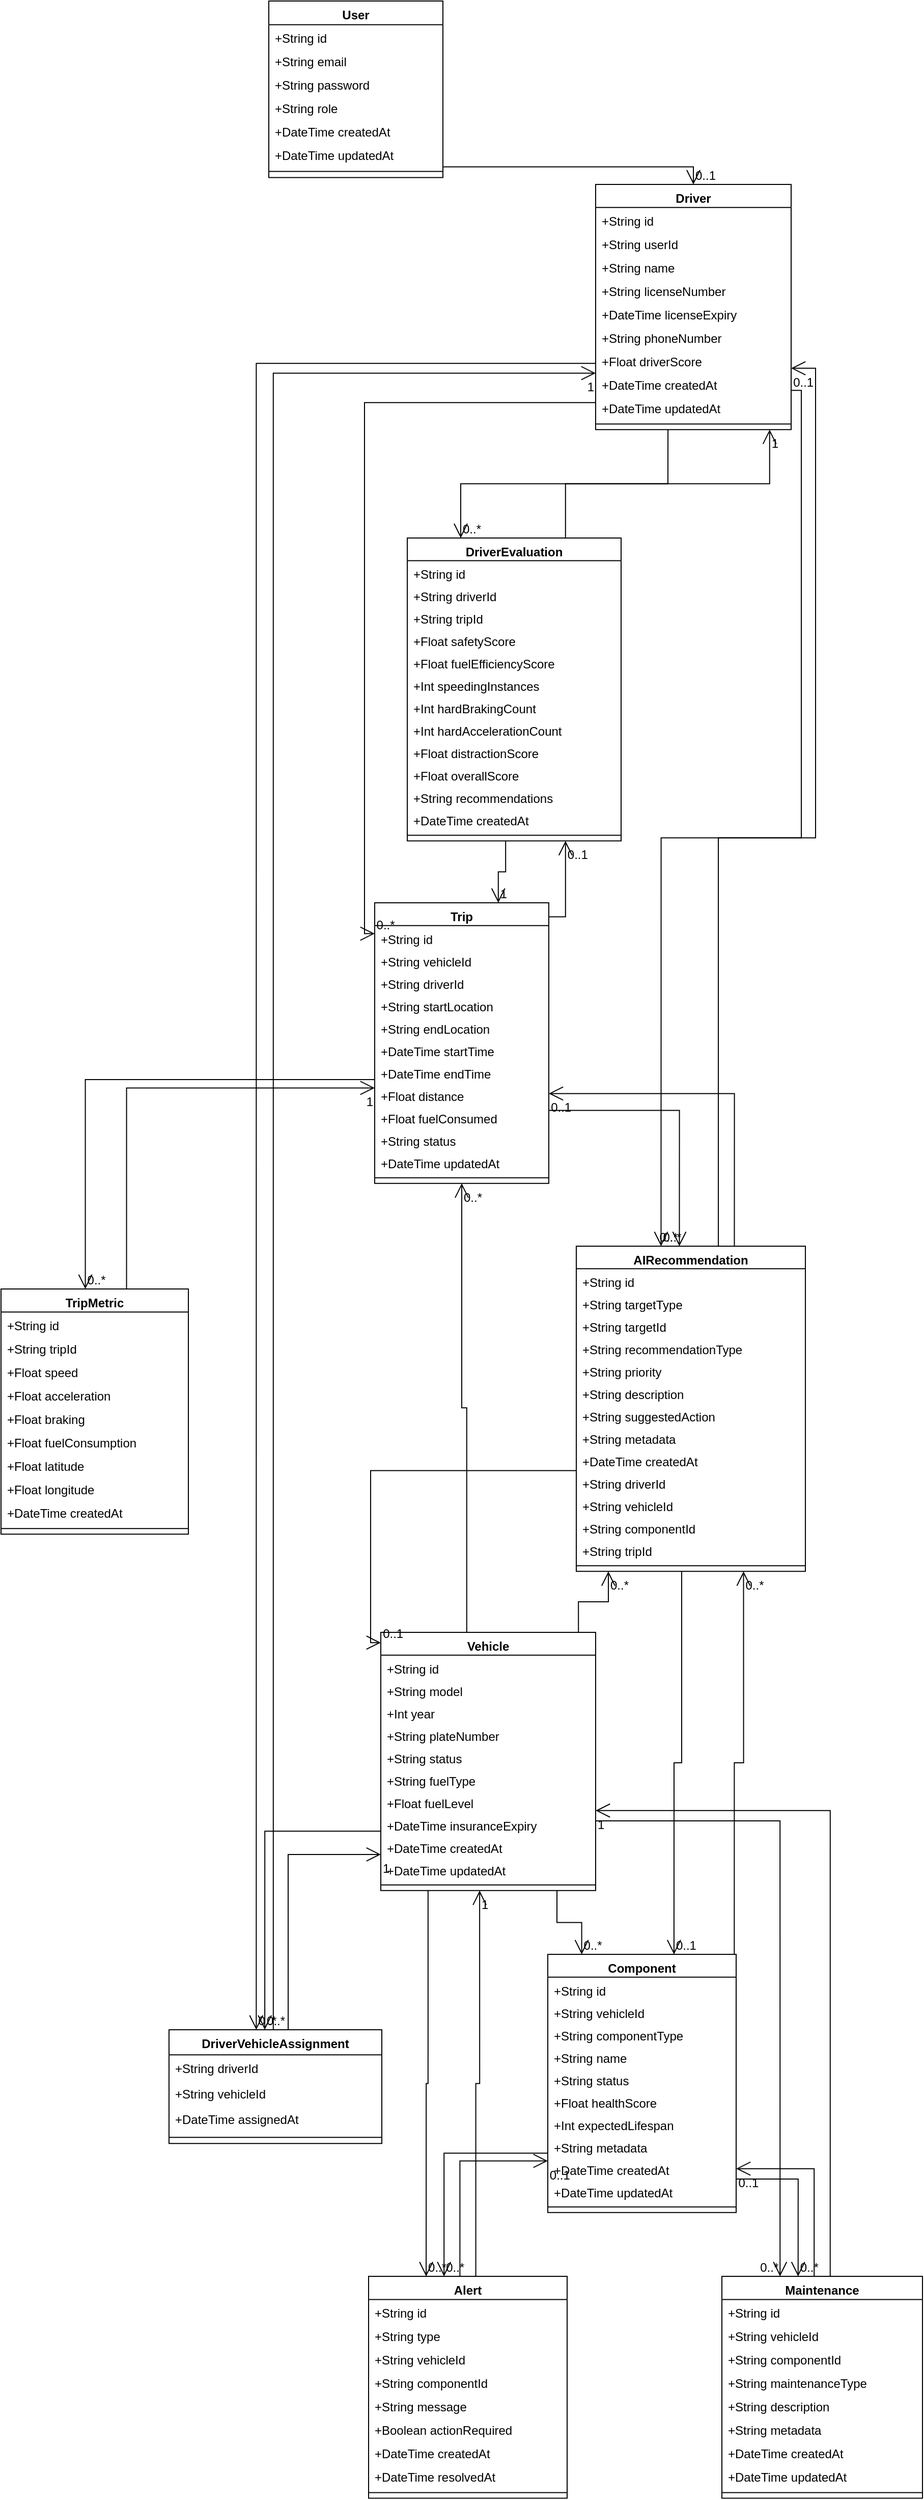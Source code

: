 <mxfile version="24.6.4" type="device">
  <diagram name="Page-1" id="ZgUC0-9A_PwJjDF3Ln8p">
    <mxGraphModel dx="1114" dy="832" grid="1" gridSize="10" guides="1" tooltips="1" connect="1" arrows="1" fold="1" page="1" pageScale="1" pageWidth="583" pageHeight="827" math="0" shadow="0">
      <root>
        <mxCell id="0" />
        <mxCell id="1" parent="0" />
        <mxCell id="LVS6OGdPcTZGqccE6CNg-1" value="User" style="swimlane;fontStyle=1;align=center;verticalAlign=top;childLayout=stackLayout;horizontal=1;startSize=23.2;horizontalStack=0;resizeParent=1;resizeParentMax=0;resizeLast=0;collapsible=0;marginBottom=0;" vertex="1" parent="1">
          <mxGeometry x="423" width="171" height="173.2" as="geometry" />
        </mxCell>
        <mxCell id="LVS6OGdPcTZGqccE6CNg-2" value="+String id" style="text;strokeColor=none;fillColor=none;align=left;verticalAlign=top;spacingLeft=4;spacingRight=4;overflow=hidden;rotatable=0;points=[[0,0.5],[1,0.5]];portConstraint=eastwest;" vertex="1" parent="LVS6OGdPcTZGqccE6CNg-1">
          <mxGeometry y="23.2" width="171" height="23" as="geometry" />
        </mxCell>
        <mxCell id="LVS6OGdPcTZGqccE6CNg-3" value="+String email" style="text;strokeColor=none;fillColor=none;align=left;verticalAlign=top;spacingLeft=4;spacingRight=4;overflow=hidden;rotatable=0;points=[[0,0.5],[1,0.5]];portConstraint=eastwest;" vertex="1" parent="LVS6OGdPcTZGqccE6CNg-1">
          <mxGeometry y="46.2" width="171" height="23" as="geometry" />
        </mxCell>
        <mxCell id="LVS6OGdPcTZGqccE6CNg-4" value="+String password" style="text;strokeColor=none;fillColor=none;align=left;verticalAlign=top;spacingLeft=4;spacingRight=4;overflow=hidden;rotatable=0;points=[[0,0.5],[1,0.5]];portConstraint=eastwest;" vertex="1" parent="LVS6OGdPcTZGqccE6CNg-1">
          <mxGeometry y="69.2" width="171" height="23" as="geometry" />
        </mxCell>
        <mxCell id="LVS6OGdPcTZGqccE6CNg-5" value="+String role" style="text;strokeColor=none;fillColor=none;align=left;verticalAlign=top;spacingLeft=4;spacingRight=4;overflow=hidden;rotatable=0;points=[[0,0.5],[1,0.5]];portConstraint=eastwest;" vertex="1" parent="LVS6OGdPcTZGqccE6CNg-1">
          <mxGeometry y="92.2" width="171" height="23" as="geometry" />
        </mxCell>
        <mxCell id="LVS6OGdPcTZGqccE6CNg-6" value="+DateTime createdAt" style="text;strokeColor=none;fillColor=none;align=left;verticalAlign=top;spacingLeft=4;spacingRight=4;overflow=hidden;rotatable=0;points=[[0,0.5],[1,0.5]];portConstraint=eastwest;" vertex="1" parent="LVS6OGdPcTZGqccE6CNg-1">
          <mxGeometry y="115.2" width="171" height="23" as="geometry" />
        </mxCell>
        <mxCell id="LVS6OGdPcTZGqccE6CNg-7" value="+DateTime updatedAt" style="text;strokeColor=none;fillColor=none;align=left;verticalAlign=top;spacingLeft=4;spacingRight=4;overflow=hidden;rotatable=0;points=[[0,0.5],[1,0.5]];portConstraint=eastwest;" vertex="1" parent="LVS6OGdPcTZGqccE6CNg-1">
          <mxGeometry y="138.2" width="171" height="23" as="geometry" />
        </mxCell>
        <mxCell id="LVS6OGdPcTZGqccE6CNg-8" style="line;strokeWidth=1;fillColor=none;align=left;verticalAlign=middle;spacingTop=-1;spacingLeft=3;spacingRight=3;rotatable=0;labelPosition=right;points=[];portConstraint=eastwest;strokeColor=inherit;" vertex="1" parent="LVS6OGdPcTZGqccE6CNg-1">
          <mxGeometry y="161.2" width="171" height="12" as="geometry" />
        </mxCell>
        <mxCell id="LVS6OGdPcTZGqccE6CNg-15" value="Driver" style="swimlane;fontStyle=1;align=center;verticalAlign=top;childLayout=stackLayout;horizontal=1;startSize=22.571;horizontalStack=0;resizeParent=1;resizeParentMax=0;resizeLast=0;collapsible=0;marginBottom=0;" vertex="1" parent="1">
          <mxGeometry x="744" y="180" width="192" height="240.571" as="geometry" />
        </mxCell>
        <mxCell id="LVS6OGdPcTZGqccE6CNg-16" value="+String id" style="text;strokeColor=none;fillColor=none;align=left;verticalAlign=top;spacingLeft=4;spacingRight=4;overflow=hidden;rotatable=0;points=[[0,0.5],[1,0.5]];portConstraint=eastwest;" vertex="1" parent="LVS6OGdPcTZGqccE6CNg-15">
          <mxGeometry y="22.571" width="192" height="23" as="geometry" />
        </mxCell>
        <mxCell id="LVS6OGdPcTZGqccE6CNg-17" value="+String userId" style="text;strokeColor=none;fillColor=none;align=left;verticalAlign=top;spacingLeft=4;spacingRight=4;overflow=hidden;rotatable=0;points=[[0,0.5],[1,0.5]];portConstraint=eastwest;" vertex="1" parent="LVS6OGdPcTZGqccE6CNg-15">
          <mxGeometry y="45.571" width="192" height="23" as="geometry" />
        </mxCell>
        <mxCell id="LVS6OGdPcTZGqccE6CNg-18" value="+String name" style="text;strokeColor=none;fillColor=none;align=left;verticalAlign=top;spacingLeft=4;spacingRight=4;overflow=hidden;rotatable=0;points=[[0,0.5],[1,0.5]];portConstraint=eastwest;" vertex="1" parent="LVS6OGdPcTZGqccE6CNg-15">
          <mxGeometry y="68.571" width="192" height="23" as="geometry" />
        </mxCell>
        <mxCell id="LVS6OGdPcTZGqccE6CNg-19" value="+String licenseNumber" style="text;strokeColor=none;fillColor=none;align=left;verticalAlign=top;spacingLeft=4;spacingRight=4;overflow=hidden;rotatable=0;points=[[0,0.5],[1,0.5]];portConstraint=eastwest;" vertex="1" parent="LVS6OGdPcTZGqccE6CNg-15">
          <mxGeometry y="91.571" width="192" height="23" as="geometry" />
        </mxCell>
        <mxCell id="LVS6OGdPcTZGqccE6CNg-20" value="+DateTime licenseExpiry" style="text;strokeColor=none;fillColor=none;align=left;verticalAlign=top;spacingLeft=4;spacingRight=4;overflow=hidden;rotatable=0;points=[[0,0.5],[1,0.5]];portConstraint=eastwest;" vertex="1" parent="LVS6OGdPcTZGqccE6CNg-15">
          <mxGeometry y="114.571" width="192" height="23" as="geometry" />
        </mxCell>
        <mxCell id="LVS6OGdPcTZGqccE6CNg-21" value="+String phoneNumber" style="text;strokeColor=none;fillColor=none;align=left;verticalAlign=top;spacingLeft=4;spacingRight=4;overflow=hidden;rotatable=0;points=[[0,0.5],[1,0.5]];portConstraint=eastwest;" vertex="1" parent="LVS6OGdPcTZGqccE6CNg-15">
          <mxGeometry y="137.571" width="192" height="23" as="geometry" />
        </mxCell>
        <mxCell id="LVS6OGdPcTZGqccE6CNg-22" value="+Float driverScore" style="text;strokeColor=none;fillColor=none;align=left;verticalAlign=top;spacingLeft=4;spacingRight=4;overflow=hidden;rotatable=0;points=[[0,0.5],[1,0.5]];portConstraint=eastwest;" vertex="1" parent="LVS6OGdPcTZGqccE6CNg-15">
          <mxGeometry y="160.571" width="192" height="23" as="geometry" />
        </mxCell>
        <mxCell id="LVS6OGdPcTZGqccE6CNg-23" value="+DateTime createdAt" style="text;strokeColor=none;fillColor=none;align=left;verticalAlign=top;spacingLeft=4;spacingRight=4;overflow=hidden;rotatable=0;points=[[0,0.5],[1,0.5]];portConstraint=eastwest;" vertex="1" parent="LVS6OGdPcTZGqccE6CNg-15">
          <mxGeometry y="183.571" width="192" height="23" as="geometry" />
        </mxCell>
        <mxCell id="LVS6OGdPcTZGqccE6CNg-24" value="+DateTime updatedAt" style="text;strokeColor=none;fillColor=none;align=left;verticalAlign=top;spacingLeft=4;spacingRight=4;overflow=hidden;rotatable=0;points=[[0,0.5],[1,0.5]];portConstraint=eastwest;" vertex="1" parent="LVS6OGdPcTZGqccE6CNg-15">
          <mxGeometry y="206.571" width="192" height="23" as="geometry" />
        </mxCell>
        <mxCell id="LVS6OGdPcTZGqccE6CNg-25" style="line;strokeWidth=1;fillColor=none;align=left;verticalAlign=middle;spacingTop=-1;spacingLeft=3;spacingRight=3;rotatable=0;labelPosition=right;points=[];portConstraint=eastwest;strokeColor=inherit;" vertex="1" parent="LVS6OGdPcTZGqccE6CNg-15">
          <mxGeometry y="229.571" width="192" height="11" as="geometry" />
        </mxCell>
        <mxCell id="LVS6OGdPcTZGqccE6CNg-26" value="Vehicle" style="swimlane;fontStyle=1;align=center;verticalAlign=top;childLayout=stackLayout;horizontal=1;startSize=22.435;horizontalStack=0;resizeParent=1;resizeParentMax=0;resizeLast=0;collapsible=0;marginBottom=0;" vertex="1" parent="1">
          <mxGeometry x="533" y="1601" width="211" height="253.435" as="geometry" />
        </mxCell>
        <mxCell id="LVS6OGdPcTZGqccE6CNg-27" value="+String id" style="text;strokeColor=none;fillColor=none;align=left;verticalAlign=top;spacingLeft=4;spacingRight=4;overflow=hidden;rotatable=0;points=[[0,0.5],[1,0.5]];portConstraint=eastwest;" vertex="1" parent="LVS6OGdPcTZGqccE6CNg-26">
          <mxGeometry y="22.435" width="211" height="22" as="geometry" />
        </mxCell>
        <mxCell id="LVS6OGdPcTZGqccE6CNg-28" value="+String model" style="text;strokeColor=none;fillColor=none;align=left;verticalAlign=top;spacingLeft=4;spacingRight=4;overflow=hidden;rotatable=0;points=[[0,0.5],[1,0.5]];portConstraint=eastwest;" vertex="1" parent="LVS6OGdPcTZGqccE6CNg-26">
          <mxGeometry y="44.435" width="211" height="22" as="geometry" />
        </mxCell>
        <mxCell id="LVS6OGdPcTZGqccE6CNg-29" value="+Int year" style="text;strokeColor=none;fillColor=none;align=left;verticalAlign=top;spacingLeft=4;spacingRight=4;overflow=hidden;rotatable=0;points=[[0,0.5],[1,0.5]];portConstraint=eastwest;" vertex="1" parent="LVS6OGdPcTZGqccE6CNg-26">
          <mxGeometry y="66.435" width="211" height="22" as="geometry" />
        </mxCell>
        <mxCell id="LVS6OGdPcTZGqccE6CNg-30" value="+String plateNumber" style="text;strokeColor=none;fillColor=none;align=left;verticalAlign=top;spacingLeft=4;spacingRight=4;overflow=hidden;rotatable=0;points=[[0,0.5],[1,0.5]];portConstraint=eastwest;" vertex="1" parent="LVS6OGdPcTZGqccE6CNg-26">
          <mxGeometry y="88.435" width="211" height="22" as="geometry" />
        </mxCell>
        <mxCell id="LVS6OGdPcTZGqccE6CNg-31" value="+String status" style="text;strokeColor=none;fillColor=none;align=left;verticalAlign=top;spacingLeft=4;spacingRight=4;overflow=hidden;rotatable=0;points=[[0,0.5],[1,0.5]];portConstraint=eastwest;" vertex="1" parent="LVS6OGdPcTZGqccE6CNg-26">
          <mxGeometry y="110.435" width="211" height="22" as="geometry" />
        </mxCell>
        <mxCell id="LVS6OGdPcTZGqccE6CNg-32" value="+String fuelType" style="text;strokeColor=none;fillColor=none;align=left;verticalAlign=top;spacingLeft=4;spacingRight=4;overflow=hidden;rotatable=0;points=[[0,0.5],[1,0.5]];portConstraint=eastwest;" vertex="1" parent="LVS6OGdPcTZGqccE6CNg-26">
          <mxGeometry y="132.435" width="211" height="22" as="geometry" />
        </mxCell>
        <mxCell id="LVS6OGdPcTZGqccE6CNg-33" value="+Float fuelLevel" style="text;strokeColor=none;fillColor=none;align=left;verticalAlign=top;spacingLeft=4;spacingRight=4;overflow=hidden;rotatable=0;points=[[0,0.5],[1,0.5]];portConstraint=eastwest;" vertex="1" parent="LVS6OGdPcTZGqccE6CNg-26">
          <mxGeometry y="154.435" width="211" height="22" as="geometry" />
        </mxCell>
        <mxCell id="LVS6OGdPcTZGqccE6CNg-34" value="+DateTime insuranceExpiry" style="text;strokeColor=none;fillColor=none;align=left;verticalAlign=top;spacingLeft=4;spacingRight=4;overflow=hidden;rotatable=0;points=[[0,0.5],[1,0.5]];portConstraint=eastwest;" vertex="1" parent="LVS6OGdPcTZGqccE6CNg-26">
          <mxGeometry y="176.435" width="211" height="22" as="geometry" />
        </mxCell>
        <mxCell id="LVS6OGdPcTZGqccE6CNg-35" value="+DateTime createdAt" style="text;strokeColor=none;fillColor=none;align=left;verticalAlign=top;spacingLeft=4;spacingRight=4;overflow=hidden;rotatable=0;points=[[0,0.5],[1,0.5]];portConstraint=eastwest;" vertex="1" parent="LVS6OGdPcTZGqccE6CNg-26">
          <mxGeometry y="198.435" width="211" height="22" as="geometry" />
        </mxCell>
        <mxCell id="LVS6OGdPcTZGqccE6CNg-36" value="+DateTime updatedAt" style="text;strokeColor=none;fillColor=none;align=left;verticalAlign=top;spacingLeft=4;spacingRight=4;overflow=hidden;rotatable=0;points=[[0,0.5],[1,0.5]];portConstraint=eastwest;" vertex="1" parent="LVS6OGdPcTZGqccE6CNg-26">
          <mxGeometry y="220.435" width="211" height="22" as="geometry" />
        </mxCell>
        <mxCell id="LVS6OGdPcTZGqccE6CNg-37" style="line;strokeWidth=1;fillColor=none;align=left;verticalAlign=middle;spacingTop=-1;spacingLeft=3;spacingRight=3;rotatable=0;labelPosition=right;points=[];portConstraint=eastwest;strokeColor=inherit;" vertex="1" parent="LVS6OGdPcTZGqccE6CNg-26">
          <mxGeometry y="242.435" width="211" height="11" as="geometry" />
        </mxCell>
        <mxCell id="LVS6OGdPcTZGqccE6CNg-38" value="DriverVehicleAssignment" style="swimlane;fontStyle=1;align=center;verticalAlign=top;childLayout=stackLayout;horizontal=1;startSize=24.667;horizontalStack=0;resizeParent=1;resizeParentMax=0;resizeLast=0;collapsible=0;marginBottom=0;" vertex="1" parent="1">
          <mxGeometry x="325" y="1991" width="209" height="111.667" as="geometry" />
        </mxCell>
        <mxCell id="LVS6OGdPcTZGqccE6CNg-39" value="+String driverId" style="text;strokeColor=none;fillColor=none;align=left;verticalAlign=top;spacingLeft=4;spacingRight=4;overflow=hidden;rotatable=0;points=[[0,0.5],[1,0.5]];portConstraint=eastwest;" vertex="1" parent="LVS6OGdPcTZGqccE6CNg-38">
          <mxGeometry y="24.667" width="209" height="25" as="geometry" />
        </mxCell>
        <mxCell id="LVS6OGdPcTZGqccE6CNg-40" value="+String vehicleId" style="text;strokeColor=none;fillColor=none;align=left;verticalAlign=top;spacingLeft=4;spacingRight=4;overflow=hidden;rotatable=0;points=[[0,0.5],[1,0.5]];portConstraint=eastwest;" vertex="1" parent="LVS6OGdPcTZGqccE6CNg-38">
          <mxGeometry y="49.667" width="209" height="25" as="geometry" />
        </mxCell>
        <mxCell id="LVS6OGdPcTZGqccE6CNg-41" value="+DateTime assignedAt" style="text;strokeColor=none;fillColor=none;align=left;verticalAlign=top;spacingLeft=4;spacingRight=4;overflow=hidden;rotatable=0;points=[[0,0.5],[1,0.5]];portConstraint=eastwest;" vertex="1" parent="LVS6OGdPcTZGqccE6CNg-38">
          <mxGeometry y="74.667" width="209" height="25" as="geometry" />
        </mxCell>
        <mxCell id="LVS6OGdPcTZGqccE6CNg-42" style="line;strokeWidth=1;fillColor=none;align=left;verticalAlign=middle;spacingTop=-1;spacingLeft=3;spacingRight=3;rotatable=0;labelPosition=right;points=[];portConstraint=eastwest;strokeColor=inherit;" vertex="1" parent="LVS6OGdPcTZGqccE6CNg-38">
          <mxGeometry y="99.667" width="209" height="12" as="geometry" />
        </mxCell>
        <mxCell id="LVS6OGdPcTZGqccE6CNg-43" value="Component" style="swimlane;fontStyle=1;align=center;verticalAlign=top;childLayout=stackLayout;horizontal=1;startSize=22.435;horizontalStack=0;resizeParent=1;resizeParentMax=0;resizeLast=0;collapsible=0;marginBottom=0;" vertex="1" parent="1">
          <mxGeometry x="697" y="1917" width="185" height="253.435" as="geometry" />
        </mxCell>
        <mxCell id="LVS6OGdPcTZGqccE6CNg-44" value="+String id" style="text;strokeColor=none;fillColor=none;align=left;verticalAlign=top;spacingLeft=4;spacingRight=4;overflow=hidden;rotatable=0;points=[[0,0.5],[1,0.5]];portConstraint=eastwest;" vertex="1" parent="LVS6OGdPcTZGqccE6CNg-43">
          <mxGeometry y="22.435" width="185" height="22" as="geometry" />
        </mxCell>
        <mxCell id="LVS6OGdPcTZGqccE6CNg-45" value="+String vehicleId" style="text;strokeColor=none;fillColor=none;align=left;verticalAlign=top;spacingLeft=4;spacingRight=4;overflow=hidden;rotatable=0;points=[[0,0.5],[1,0.5]];portConstraint=eastwest;" vertex="1" parent="LVS6OGdPcTZGqccE6CNg-43">
          <mxGeometry y="44.435" width="185" height="22" as="geometry" />
        </mxCell>
        <mxCell id="LVS6OGdPcTZGqccE6CNg-46" value="+String componentType" style="text;strokeColor=none;fillColor=none;align=left;verticalAlign=top;spacingLeft=4;spacingRight=4;overflow=hidden;rotatable=0;points=[[0,0.5],[1,0.5]];portConstraint=eastwest;" vertex="1" parent="LVS6OGdPcTZGqccE6CNg-43">
          <mxGeometry y="66.435" width="185" height="22" as="geometry" />
        </mxCell>
        <mxCell id="LVS6OGdPcTZGqccE6CNg-47" value="+String name" style="text;strokeColor=none;fillColor=none;align=left;verticalAlign=top;spacingLeft=4;spacingRight=4;overflow=hidden;rotatable=0;points=[[0,0.5],[1,0.5]];portConstraint=eastwest;" vertex="1" parent="LVS6OGdPcTZGqccE6CNg-43">
          <mxGeometry y="88.435" width="185" height="22" as="geometry" />
        </mxCell>
        <mxCell id="LVS6OGdPcTZGqccE6CNg-48" value="+String status" style="text;strokeColor=none;fillColor=none;align=left;verticalAlign=top;spacingLeft=4;spacingRight=4;overflow=hidden;rotatable=0;points=[[0,0.5],[1,0.5]];portConstraint=eastwest;" vertex="1" parent="LVS6OGdPcTZGqccE6CNg-43">
          <mxGeometry y="110.435" width="185" height="22" as="geometry" />
        </mxCell>
        <mxCell id="LVS6OGdPcTZGqccE6CNg-49" value="+Float healthScore" style="text;strokeColor=none;fillColor=none;align=left;verticalAlign=top;spacingLeft=4;spacingRight=4;overflow=hidden;rotatable=0;points=[[0,0.5],[1,0.5]];portConstraint=eastwest;" vertex="1" parent="LVS6OGdPcTZGqccE6CNg-43">
          <mxGeometry y="132.435" width="185" height="22" as="geometry" />
        </mxCell>
        <mxCell id="LVS6OGdPcTZGqccE6CNg-50" value="+Int expectedLifespan" style="text;strokeColor=none;fillColor=none;align=left;verticalAlign=top;spacingLeft=4;spacingRight=4;overflow=hidden;rotatable=0;points=[[0,0.5],[1,0.5]];portConstraint=eastwest;" vertex="1" parent="LVS6OGdPcTZGqccE6CNg-43">
          <mxGeometry y="154.435" width="185" height="22" as="geometry" />
        </mxCell>
        <mxCell id="LVS6OGdPcTZGqccE6CNg-51" value="+String metadata" style="text;strokeColor=none;fillColor=none;align=left;verticalAlign=top;spacingLeft=4;spacingRight=4;overflow=hidden;rotatable=0;points=[[0,0.5],[1,0.5]];portConstraint=eastwest;" vertex="1" parent="LVS6OGdPcTZGqccE6CNg-43">
          <mxGeometry y="176.435" width="185" height="22" as="geometry" />
        </mxCell>
        <mxCell id="LVS6OGdPcTZGqccE6CNg-52" value="+DateTime createdAt" style="text;strokeColor=none;fillColor=none;align=left;verticalAlign=top;spacingLeft=4;spacingRight=4;overflow=hidden;rotatable=0;points=[[0,0.5],[1,0.5]];portConstraint=eastwest;" vertex="1" parent="LVS6OGdPcTZGqccE6CNg-43">
          <mxGeometry y="198.435" width="185" height="22" as="geometry" />
        </mxCell>
        <mxCell id="LVS6OGdPcTZGqccE6CNg-53" value="+DateTime updatedAt" style="text;strokeColor=none;fillColor=none;align=left;verticalAlign=top;spacingLeft=4;spacingRight=4;overflow=hidden;rotatable=0;points=[[0,0.5],[1,0.5]];portConstraint=eastwest;" vertex="1" parent="LVS6OGdPcTZGqccE6CNg-43">
          <mxGeometry y="220.435" width="185" height="22" as="geometry" />
        </mxCell>
        <mxCell id="LVS6OGdPcTZGqccE6CNg-54" style="line;strokeWidth=1;fillColor=none;align=left;verticalAlign=middle;spacingTop=-1;spacingLeft=3;spacingRight=3;rotatable=0;labelPosition=right;points=[];portConstraint=eastwest;strokeColor=inherit;" vertex="1" parent="LVS6OGdPcTZGqccE6CNg-43">
          <mxGeometry y="242.435" width="185" height="11" as="geometry" />
        </mxCell>
        <mxCell id="LVS6OGdPcTZGqccE6CNg-55" value="Trip" style="swimlane;fontStyle=1;align=center;verticalAlign=top;childLayout=stackLayout;horizontal=1;startSize=22.32;horizontalStack=0;resizeParent=1;resizeParentMax=0;resizeLast=0;collapsible=0;marginBottom=0;" vertex="1" parent="1">
          <mxGeometry x="527" y="885" width="171" height="275.32" as="geometry" />
        </mxCell>
        <mxCell id="LVS6OGdPcTZGqccE6CNg-56" value="+String id" style="text;strokeColor=none;fillColor=none;align=left;verticalAlign=top;spacingLeft=4;spacingRight=4;overflow=hidden;rotatable=0;points=[[0,0.5],[1,0.5]];portConstraint=eastwest;" vertex="1" parent="LVS6OGdPcTZGqccE6CNg-55">
          <mxGeometry y="22.32" width="171" height="22" as="geometry" />
        </mxCell>
        <mxCell id="LVS6OGdPcTZGqccE6CNg-57" value="+String vehicleId" style="text;strokeColor=none;fillColor=none;align=left;verticalAlign=top;spacingLeft=4;spacingRight=4;overflow=hidden;rotatable=0;points=[[0,0.5],[1,0.5]];portConstraint=eastwest;" vertex="1" parent="LVS6OGdPcTZGqccE6CNg-55">
          <mxGeometry y="44.32" width="171" height="22" as="geometry" />
        </mxCell>
        <mxCell id="LVS6OGdPcTZGqccE6CNg-58" value="+String driverId" style="text;strokeColor=none;fillColor=none;align=left;verticalAlign=top;spacingLeft=4;spacingRight=4;overflow=hidden;rotatable=0;points=[[0,0.5],[1,0.5]];portConstraint=eastwest;" vertex="1" parent="LVS6OGdPcTZGqccE6CNg-55">
          <mxGeometry y="66.32" width="171" height="22" as="geometry" />
        </mxCell>
        <mxCell id="LVS6OGdPcTZGqccE6CNg-59" value="+String startLocation" style="text;strokeColor=none;fillColor=none;align=left;verticalAlign=top;spacingLeft=4;spacingRight=4;overflow=hidden;rotatable=0;points=[[0,0.5],[1,0.5]];portConstraint=eastwest;" vertex="1" parent="LVS6OGdPcTZGqccE6CNg-55">
          <mxGeometry y="88.32" width="171" height="22" as="geometry" />
        </mxCell>
        <mxCell id="LVS6OGdPcTZGqccE6CNg-60" value="+String endLocation" style="text;strokeColor=none;fillColor=none;align=left;verticalAlign=top;spacingLeft=4;spacingRight=4;overflow=hidden;rotatable=0;points=[[0,0.5],[1,0.5]];portConstraint=eastwest;" vertex="1" parent="LVS6OGdPcTZGqccE6CNg-55">
          <mxGeometry y="110.32" width="171" height="22" as="geometry" />
        </mxCell>
        <mxCell id="LVS6OGdPcTZGqccE6CNg-61" value="+DateTime startTime" style="text;strokeColor=none;fillColor=none;align=left;verticalAlign=top;spacingLeft=4;spacingRight=4;overflow=hidden;rotatable=0;points=[[0,0.5],[1,0.5]];portConstraint=eastwest;" vertex="1" parent="LVS6OGdPcTZGqccE6CNg-55">
          <mxGeometry y="132.32" width="171" height="22" as="geometry" />
        </mxCell>
        <mxCell id="LVS6OGdPcTZGqccE6CNg-62" value="+DateTime endTime" style="text;strokeColor=none;fillColor=none;align=left;verticalAlign=top;spacingLeft=4;spacingRight=4;overflow=hidden;rotatable=0;points=[[0,0.5],[1,0.5]];portConstraint=eastwest;" vertex="1" parent="LVS6OGdPcTZGqccE6CNg-55">
          <mxGeometry y="154.32" width="171" height="22" as="geometry" />
        </mxCell>
        <mxCell id="LVS6OGdPcTZGqccE6CNg-63" value="+Float distance" style="text;strokeColor=none;fillColor=none;align=left;verticalAlign=top;spacingLeft=4;spacingRight=4;overflow=hidden;rotatable=0;points=[[0,0.5],[1,0.5]];portConstraint=eastwest;" vertex="1" parent="LVS6OGdPcTZGqccE6CNg-55">
          <mxGeometry y="176.32" width="171" height="22" as="geometry" />
        </mxCell>
        <mxCell id="LVS6OGdPcTZGqccE6CNg-64" value="+Float fuelConsumed" style="text;strokeColor=none;fillColor=none;align=left;verticalAlign=top;spacingLeft=4;spacingRight=4;overflow=hidden;rotatable=0;points=[[0,0.5],[1,0.5]];portConstraint=eastwest;" vertex="1" parent="LVS6OGdPcTZGqccE6CNg-55">
          <mxGeometry y="198.32" width="171" height="22" as="geometry" />
        </mxCell>
        <mxCell id="LVS6OGdPcTZGqccE6CNg-65" value="+String status" style="text;strokeColor=none;fillColor=none;align=left;verticalAlign=top;spacingLeft=4;spacingRight=4;overflow=hidden;rotatable=0;points=[[0,0.5],[1,0.5]];portConstraint=eastwest;" vertex="1" parent="LVS6OGdPcTZGqccE6CNg-55">
          <mxGeometry y="220.32" width="171" height="22" as="geometry" />
        </mxCell>
        <mxCell id="LVS6OGdPcTZGqccE6CNg-66" value="+DateTime updatedAt" style="text;strokeColor=none;fillColor=none;align=left;verticalAlign=top;spacingLeft=4;spacingRight=4;overflow=hidden;rotatable=0;points=[[0,0.5],[1,0.5]];portConstraint=eastwest;" vertex="1" parent="LVS6OGdPcTZGqccE6CNg-55">
          <mxGeometry y="242.32" width="171" height="22" as="geometry" />
        </mxCell>
        <mxCell id="LVS6OGdPcTZGqccE6CNg-67" style="line;strokeWidth=1;fillColor=none;align=left;verticalAlign=middle;spacingTop=-1;spacingLeft=3;spacingRight=3;rotatable=0;labelPosition=right;points=[];portConstraint=eastwest;strokeColor=inherit;" vertex="1" parent="LVS6OGdPcTZGqccE6CNg-55">
          <mxGeometry y="264.32" width="171" height="11" as="geometry" />
        </mxCell>
        <mxCell id="LVS6OGdPcTZGqccE6CNg-68" value="TripMetric" style="swimlane;fontStyle=1;align=center;verticalAlign=top;childLayout=stackLayout;horizontal=1;startSize=22.571;horizontalStack=0;resizeParent=1;resizeParentMax=0;resizeLast=0;collapsible=0;marginBottom=0;" vertex="1" parent="1">
          <mxGeometry x="160" y="1264" width="184" height="240.571" as="geometry" />
        </mxCell>
        <mxCell id="LVS6OGdPcTZGqccE6CNg-69" value="+String id" style="text;strokeColor=none;fillColor=none;align=left;verticalAlign=top;spacingLeft=4;spacingRight=4;overflow=hidden;rotatable=0;points=[[0,0.5],[1,0.5]];portConstraint=eastwest;" vertex="1" parent="LVS6OGdPcTZGqccE6CNg-68">
          <mxGeometry y="22.571" width="184" height="23" as="geometry" />
        </mxCell>
        <mxCell id="LVS6OGdPcTZGqccE6CNg-70" value="+String tripId" style="text;strokeColor=none;fillColor=none;align=left;verticalAlign=top;spacingLeft=4;spacingRight=4;overflow=hidden;rotatable=0;points=[[0,0.5],[1,0.5]];portConstraint=eastwest;" vertex="1" parent="LVS6OGdPcTZGqccE6CNg-68">
          <mxGeometry y="45.571" width="184" height="23" as="geometry" />
        </mxCell>
        <mxCell id="LVS6OGdPcTZGqccE6CNg-71" value="+Float speed" style="text;strokeColor=none;fillColor=none;align=left;verticalAlign=top;spacingLeft=4;spacingRight=4;overflow=hidden;rotatable=0;points=[[0,0.5],[1,0.5]];portConstraint=eastwest;" vertex="1" parent="LVS6OGdPcTZGqccE6CNg-68">
          <mxGeometry y="68.571" width="184" height="23" as="geometry" />
        </mxCell>
        <mxCell id="LVS6OGdPcTZGqccE6CNg-72" value="+Float acceleration" style="text;strokeColor=none;fillColor=none;align=left;verticalAlign=top;spacingLeft=4;spacingRight=4;overflow=hidden;rotatable=0;points=[[0,0.5],[1,0.5]];portConstraint=eastwest;" vertex="1" parent="LVS6OGdPcTZGqccE6CNg-68">
          <mxGeometry y="91.571" width="184" height="23" as="geometry" />
        </mxCell>
        <mxCell id="LVS6OGdPcTZGqccE6CNg-73" value="+Float braking" style="text;strokeColor=none;fillColor=none;align=left;verticalAlign=top;spacingLeft=4;spacingRight=4;overflow=hidden;rotatable=0;points=[[0,0.5],[1,0.5]];portConstraint=eastwest;" vertex="1" parent="LVS6OGdPcTZGqccE6CNg-68">
          <mxGeometry y="114.571" width="184" height="23" as="geometry" />
        </mxCell>
        <mxCell id="LVS6OGdPcTZGqccE6CNg-74" value="+Float fuelConsumption" style="text;strokeColor=none;fillColor=none;align=left;verticalAlign=top;spacingLeft=4;spacingRight=4;overflow=hidden;rotatable=0;points=[[0,0.5],[1,0.5]];portConstraint=eastwest;" vertex="1" parent="LVS6OGdPcTZGqccE6CNg-68">
          <mxGeometry y="137.571" width="184" height="23" as="geometry" />
        </mxCell>
        <mxCell id="LVS6OGdPcTZGqccE6CNg-75" value="+Float latitude" style="text;strokeColor=none;fillColor=none;align=left;verticalAlign=top;spacingLeft=4;spacingRight=4;overflow=hidden;rotatable=0;points=[[0,0.5],[1,0.5]];portConstraint=eastwest;" vertex="1" parent="LVS6OGdPcTZGqccE6CNg-68">
          <mxGeometry y="160.571" width="184" height="23" as="geometry" />
        </mxCell>
        <mxCell id="LVS6OGdPcTZGqccE6CNg-76" value="+Float longitude" style="text;strokeColor=none;fillColor=none;align=left;verticalAlign=top;spacingLeft=4;spacingRight=4;overflow=hidden;rotatable=0;points=[[0,0.5],[1,0.5]];portConstraint=eastwest;" vertex="1" parent="LVS6OGdPcTZGqccE6CNg-68">
          <mxGeometry y="183.571" width="184" height="23" as="geometry" />
        </mxCell>
        <mxCell id="LVS6OGdPcTZGqccE6CNg-77" value="+DateTime createdAt" style="text;strokeColor=none;fillColor=none;align=left;verticalAlign=top;spacingLeft=4;spacingRight=4;overflow=hidden;rotatable=0;points=[[0,0.5],[1,0.5]];portConstraint=eastwest;" vertex="1" parent="LVS6OGdPcTZGqccE6CNg-68">
          <mxGeometry y="206.571" width="184" height="23" as="geometry" />
        </mxCell>
        <mxCell id="LVS6OGdPcTZGqccE6CNg-78" style="line;strokeWidth=1;fillColor=none;align=left;verticalAlign=middle;spacingTop=-1;spacingLeft=3;spacingRight=3;rotatable=0;labelPosition=right;points=[];portConstraint=eastwest;strokeColor=inherit;" vertex="1" parent="LVS6OGdPcTZGqccE6CNg-68">
          <mxGeometry y="229.571" width="184" height="11" as="geometry" />
        </mxCell>
        <mxCell id="LVS6OGdPcTZGqccE6CNg-79" value="DriverEvaluation" style="swimlane;fontStyle=1;align=center;verticalAlign=top;childLayout=stackLayout;horizontal=1;startSize=22.222;horizontalStack=0;resizeParent=1;resizeParentMax=0;resizeLast=0;collapsible=0;marginBottom=0;" vertex="1" parent="1">
          <mxGeometry x="559" y="527" width="210" height="297.222" as="geometry" />
        </mxCell>
        <mxCell id="LVS6OGdPcTZGqccE6CNg-80" value="+String id" style="text;strokeColor=none;fillColor=none;align=left;verticalAlign=top;spacingLeft=4;spacingRight=4;overflow=hidden;rotatable=0;points=[[0,0.5],[1,0.5]];portConstraint=eastwest;" vertex="1" parent="LVS6OGdPcTZGqccE6CNg-79">
          <mxGeometry y="22.222" width="210" height="22" as="geometry" />
        </mxCell>
        <mxCell id="LVS6OGdPcTZGqccE6CNg-81" value="+String driverId" style="text;strokeColor=none;fillColor=none;align=left;verticalAlign=top;spacingLeft=4;spacingRight=4;overflow=hidden;rotatable=0;points=[[0,0.5],[1,0.5]];portConstraint=eastwest;" vertex="1" parent="LVS6OGdPcTZGqccE6CNg-79">
          <mxGeometry y="44.222" width="210" height="22" as="geometry" />
        </mxCell>
        <mxCell id="LVS6OGdPcTZGqccE6CNg-82" value="+String tripId" style="text;strokeColor=none;fillColor=none;align=left;verticalAlign=top;spacingLeft=4;spacingRight=4;overflow=hidden;rotatable=0;points=[[0,0.5],[1,0.5]];portConstraint=eastwest;" vertex="1" parent="LVS6OGdPcTZGqccE6CNg-79">
          <mxGeometry y="66.222" width="210" height="22" as="geometry" />
        </mxCell>
        <mxCell id="LVS6OGdPcTZGqccE6CNg-83" value="+Float safetyScore" style="text;strokeColor=none;fillColor=none;align=left;verticalAlign=top;spacingLeft=4;spacingRight=4;overflow=hidden;rotatable=0;points=[[0,0.5],[1,0.5]];portConstraint=eastwest;" vertex="1" parent="LVS6OGdPcTZGqccE6CNg-79">
          <mxGeometry y="88.222" width="210" height="22" as="geometry" />
        </mxCell>
        <mxCell id="LVS6OGdPcTZGqccE6CNg-84" value="+Float fuelEfficiencyScore" style="text;strokeColor=none;fillColor=none;align=left;verticalAlign=top;spacingLeft=4;spacingRight=4;overflow=hidden;rotatable=0;points=[[0,0.5],[1,0.5]];portConstraint=eastwest;" vertex="1" parent="LVS6OGdPcTZGqccE6CNg-79">
          <mxGeometry y="110.222" width="210" height="22" as="geometry" />
        </mxCell>
        <mxCell id="LVS6OGdPcTZGqccE6CNg-85" value="+Int speedingInstances" style="text;strokeColor=none;fillColor=none;align=left;verticalAlign=top;spacingLeft=4;spacingRight=4;overflow=hidden;rotatable=0;points=[[0,0.5],[1,0.5]];portConstraint=eastwest;" vertex="1" parent="LVS6OGdPcTZGqccE6CNg-79">
          <mxGeometry y="132.222" width="210" height="22" as="geometry" />
        </mxCell>
        <mxCell id="LVS6OGdPcTZGqccE6CNg-86" value="+Int hardBrakingCount" style="text;strokeColor=none;fillColor=none;align=left;verticalAlign=top;spacingLeft=4;spacingRight=4;overflow=hidden;rotatable=0;points=[[0,0.5],[1,0.5]];portConstraint=eastwest;" vertex="1" parent="LVS6OGdPcTZGqccE6CNg-79">
          <mxGeometry y="154.222" width="210" height="22" as="geometry" />
        </mxCell>
        <mxCell id="LVS6OGdPcTZGqccE6CNg-87" value="+Int hardAccelerationCount" style="text;strokeColor=none;fillColor=none;align=left;verticalAlign=top;spacingLeft=4;spacingRight=4;overflow=hidden;rotatable=0;points=[[0,0.5],[1,0.5]];portConstraint=eastwest;" vertex="1" parent="LVS6OGdPcTZGqccE6CNg-79">
          <mxGeometry y="176.222" width="210" height="22" as="geometry" />
        </mxCell>
        <mxCell id="LVS6OGdPcTZGqccE6CNg-88" value="+Float distractionScore" style="text;strokeColor=none;fillColor=none;align=left;verticalAlign=top;spacingLeft=4;spacingRight=4;overflow=hidden;rotatable=0;points=[[0,0.5],[1,0.5]];portConstraint=eastwest;" vertex="1" parent="LVS6OGdPcTZGqccE6CNg-79">
          <mxGeometry y="198.222" width="210" height="22" as="geometry" />
        </mxCell>
        <mxCell id="LVS6OGdPcTZGqccE6CNg-89" value="+Float overallScore" style="text;strokeColor=none;fillColor=none;align=left;verticalAlign=top;spacingLeft=4;spacingRight=4;overflow=hidden;rotatable=0;points=[[0,0.5],[1,0.5]];portConstraint=eastwest;" vertex="1" parent="LVS6OGdPcTZGqccE6CNg-79">
          <mxGeometry y="220.222" width="210" height="22" as="geometry" />
        </mxCell>
        <mxCell id="LVS6OGdPcTZGqccE6CNg-90" value="+String recommendations" style="text;strokeColor=none;fillColor=none;align=left;verticalAlign=top;spacingLeft=4;spacingRight=4;overflow=hidden;rotatable=0;points=[[0,0.5],[1,0.5]];portConstraint=eastwest;" vertex="1" parent="LVS6OGdPcTZGqccE6CNg-79">
          <mxGeometry y="242.222" width="210" height="22" as="geometry" />
        </mxCell>
        <mxCell id="LVS6OGdPcTZGqccE6CNg-91" value="+DateTime createdAt" style="text;strokeColor=none;fillColor=none;align=left;verticalAlign=top;spacingLeft=4;spacingRight=4;overflow=hidden;rotatable=0;points=[[0,0.5],[1,0.5]];portConstraint=eastwest;" vertex="1" parent="LVS6OGdPcTZGqccE6CNg-79">
          <mxGeometry y="264.222" width="210" height="22" as="geometry" />
        </mxCell>
        <mxCell id="LVS6OGdPcTZGqccE6CNg-92" style="line;strokeWidth=1;fillColor=none;align=left;verticalAlign=middle;spacingTop=-1;spacingLeft=3;spacingRight=3;rotatable=0;labelPosition=right;points=[];portConstraint=eastwest;strokeColor=inherit;" vertex="1" parent="LVS6OGdPcTZGqccE6CNg-79">
          <mxGeometry y="286.222" width="210" height="11" as="geometry" />
        </mxCell>
        <mxCell id="LVS6OGdPcTZGqccE6CNg-93" value="Alert" style="swimlane;fontStyle=1;align=center;verticalAlign=top;childLayout=stackLayout;horizontal=1;startSize=22.737;horizontalStack=0;resizeParent=1;resizeParentMax=0;resizeLast=0;collapsible=0;marginBottom=0;" vertex="1" parent="1">
          <mxGeometry x="521" y="2233" width="195" height="217.737" as="geometry" />
        </mxCell>
        <mxCell id="LVS6OGdPcTZGqccE6CNg-94" value="+String id" style="text;strokeColor=none;fillColor=none;align=left;verticalAlign=top;spacingLeft=4;spacingRight=4;overflow=hidden;rotatable=0;points=[[0,0.5],[1,0.5]];portConstraint=eastwest;" vertex="1" parent="LVS6OGdPcTZGqccE6CNg-93">
          <mxGeometry y="22.737" width="195" height="23" as="geometry" />
        </mxCell>
        <mxCell id="LVS6OGdPcTZGqccE6CNg-95" value="+String type" style="text;strokeColor=none;fillColor=none;align=left;verticalAlign=top;spacingLeft=4;spacingRight=4;overflow=hidden;rotatable=0;points=[[0,0.5],[1,0.5]];portConstraint=eastwest;" vertex="1" parent="LVS6OGdPcTZGqccE6CNg-93">
          <mxGeometry y="45.737" width="195" height="23" as="geometry" />
        </mxCell>
        <mxCell id="LVS6OGdPcTZGqccE6CNg-96" value="+String vehicleId" style="text;strokeColor=none;fillColor=none;align=left;verticalAlign=top;spacingLeft=4;spacingRight=4;overflow=hidden;rotatable=0;points=[[0,0.5],[1,0.5]];portConstraint=eastwest;" vertex="1" parent="LVS6OGdPcTZGqccE6CNg-93">
          <mxGeometry y="68.737" width="195" height="23" as="geometry" />
        </mxCell>
        <mxCell id="LVS6OGdPcTZGqccE6CNg-97" value="+String componentId" style="text;strokeColor=none;fillColor=none;align=left;verticalAlign=top;spacingLeft=4;spacingRight=4;overflow=hidden;rotatable=0;points=[[0,0.5],[1,0.5]];portConstraint=eastwest;" vertex="1" parent="LVS6OGdPcTZGqccE6CNg-93">
          <mxGeometry y="91.737" width="195" height="23" as="geometry" />
        </mxCell>
        <mxCell id="LVS6OGdPcTZGqccE6CNg-98" value="+String message" style="text;strokeColor=none;fillColor=none;align=left;verticalAlign=top;spacingLeft=4;spacingRight=4;overflow=hidden;rotatable=0;points=[[0,0.5],[1,0.5]];portConstraint=eastwest;" vertex="1" parent="LVS6OGdPcTZGqccE6CNg-93">
          <mxGeometry y="114.737" width="195" height="23" as="geometry" />
        </mxCell>
        <mxCell id="LVS6OGdPcTZGqccE6CNg-99" value="+Boolean actionRequired" style="text;strokeColor=none;fillColor=none;align=left;verticalAlign=top;spacingLeft=4;spacingRight=4;overflow=hidden;rotatable=0;points=[[0,0.5],[1,0.5]];portConstraint=eastwest;" vertex="1" parent="LVS6OGdPcTZGqccE6CNg-93">
          <mxGeometry y="137.737" width="195" height="23" as="geometry" />
        </mxCell>
        <mxCell id="LVS6OGdPcTZGqccE6CNg-100" value="+DateTime createdAt" style="text;strokeColor=none;fillColor=none;align=left;verticalAlign=top;spacingLeft=4;spacingRight=4;overflow=hidden;rotatable=0;points=[[0,0.5],[1,0.5]];portConstraint=eastwest;" vertex="1" parent="LVS6OGdPcTZGqccE6CNg-93">
          <mxGeometry y="160.737" width="195" height="23" as="geometry" />
        </mxCell>
        <mxCell id="LVS6OGdPcTZGqccE6CNg-101" value="+DateTime resolvedAt" style="text;strokeColor=none;fillColor=none;align=left;verticalAlign=top;spacingLeft=4;spacingRight=4;overflow=hidden;rotatable=0;points=[[0,0.5],[1,0.5]];portConstraint=eastwest;" vertex="1" parent="LVS6OGdPcTZGqccE6CNg-93">
          <mxGeometry y="183.737" width="195" height="23" as="geometry" />
        </mxCell>
        <mxCell id="LVS6OGdPcTZGqccE6CNg-102" style="line;strokeWidth=1;fillColor=none;align=left;verticalAlign=middle;spacingTop=-1;spacingLeft=3;spacingRight=3;rotatable=0;labelPosition=right;points=[];portConstraint=eastwest;strokeColor=inherit;" vertex="1" parent="LVS6OGdPcTZGqccE6CNg-93">
          <mxGeometry y="206.737" width="195" height="11" as="geometry" />
        </mxCell>
        <mxCell id="LVS6OGdPcTZGqccE6CNg-103" value="Maintenance" style="swimlane;fontStyle=1;align=center;verticalAlign=top;childLayout=stackLayout;horizontal=1;startSize=22.737;horizontalStack=0;resizeParent=1;resizeParentMax=0;resizeLast=0;collapsible=0;marginBottom=0;" vertex="1" parent="1">
          <mxGeometry x="868" y="2233" width="197" height="217.737" as="geometry" />
        </mxCell>
        <mxCell id="LVS6OGdPcTZGqccE6CNg-104" value="+String id" style="text;strokeColor=none;fillColor=none;align=left;verticalAlign=top;spacingLeft=4;spacingRight=4;overflow=hidden;rotatable=0;points=[[0,0.5],[1,0.5]];portConstraint=eastwest;" vertex="1" parent="LVS6OGdPcTZGqccE6CNg-103">
          <mxGeometry y="22.737" width="197" height="23" as="geometry" />
        </mxCell>
        <mxCell id="LVS6OGdPcTZGqccE6CNg-105" value="+String vehicleId" style="text;strokeColor=none;fillColor=none;align=left;verticalAlign=top;spacingLeft=4;spacingRight=4;overflow=hidden;rotatable=0;points=[[0,0.5],[1,0.5]];portConstraint=eastwest;" vertex="1" parent="LVS6OGdPcTZGqccE6CNg-103">
          <mxGeometry y="45.737" width="197" height="23" as="geometry" />
        </mxCell>
        <mxCell id="LVS6OGdPcTZGqccE6CNg-106" value="+String componentId" style="text;strokeColor=none;fillColor=none;align=left;verticalAlign=top;spacingLeft=4;spacingRight=4;overflow=hidden;rotatable=0;points=[[0,0.5],[1,0.5]];portConstraint=eastwest;" vertex="1" parent="LVS6OGdPcTZGqccE6CNg-103">
          <mxGeometry y="68.737" width="197" height="23" as="geometry" />
        </mxCell>
        <mxCell id="LVS6OGdPcTZGqccE6CNg-107" value="+String maintenanceType" style="text;strokeColor=none;fillColor=none;align=left;verticalAlign=top;spacingLeft=4;spacingRight=4;overflow=hidden;rotatable=0;points=[[0,0.5],[1,0.5]];portConstraint=eastwest;" vertex="1" parent="LVS6OGdPcTZGqccE6CNg-103">
          <mxGeometry y="91.737" width="197" height="23" as="geometry" />
        </mxCell>
        <mxCell id="LVS6OGdPcTZGqccE6CNg-108" value="+String description" style="text;strokeColor=none;fillColor=none;align=left;verticalAlign=top;spacingLeft=4;spacingRight=4;overflow=hidden;rotatable=0;points=[[0,0.5],[1,0.5]];portConstraint=eastwest;" vertex="1" parent="LVS6OGdPcTZGqccE6CNg-103">
          <mxGeometry y="114.737" width="197" height="23" as="geometry" />
        </mxCell>
        <mxCell id="LVS6OGdPcTZGqccE6CNg-109" value="+String metadata" style="text;strokeColor=none;fillColor=none;align=left;verticalAlign=top;spacingLeft=4;spacingRight=4;overflow=hidden;rotatable=0;points=[[0,0.5],[1,0.5]];portConstraint=eastwest;" vertex="1" parent="LVS6OGdPcTZGqccE6CNg-103">
          <mxGeometry y="137.737" width="197" height="23" as="geometry" />
        </mxCell>
        <mxCell id="LVS6OGdPcTZGqccE6CNg-110" value="+DateTime createdAt" style="text;strokeColor=none;fillColor=none;align=left;verticalAlign=top;spacingLeft=4;spacingRight=4;overflow=hidden;rotatable=0;points=[[0,0.5],[1,0.5]];portConstraint=eastwest;" vertex="1" parent="LVS6OGdPcTZGqccE6CNg-103">
          <mxGeometry y="160.737" width="197" height="23" as="geometry" />
        </mxCell>
        <mxCell id="LVS6OGdPcTZGqccE6CNg-111" value="+DateTime updatedAt" style="text;strokeColor=none;fillColor=none;align=left;verticalAlign=top;spacingLeft=4;spacingRight=4;overflow=hidden;rotatable=0;points=[[0,0.5],[1,0.5]];portConstraint=eastwest;" vertex="1" parent="LVS6OGdPcTZGqccE6CNg-103">
          <mxGeometry y="183.737" width="197" height="23" as="geometry" />
        </mxCell>
        <mxCell id="LVS6OGdPcTZGqccE6CNg-112" style="line;strokeWidth=1;fillColor=none;align=left;verticalAlign=middle;spacingTop=-1;spacingLeft=3;spacingRight=3;rotatable=0;labelPosition=right;points=[];portConstraint=eastwest;strokeColor=inherit;" vertex="1" parent="LVS6OGdPcTZGqccE6CNg-103">
          <mxGeometry y="206.737" width="197" height="11" as="geometry" />
        </mxCell>
        <mxCell id="LVS6OGdPcTZGqccE6CNg-113" value="AIRecommendation" style="swimlane;fontStyle=1;align=center;verticalAlign=top;childLayout=stackLayout;horizontal=1;startSize=22.138;horizontalStack=0;resizeParent=1;resizeParentMax=0;resizeLast=0;collapsible=0;marginBottom=0;" vertex="1" parent="1">
          <mxGeometry x="725" y="1222" width="225" height="319.138" as="geometry" />
        </mxCell>
        <mxCell id="LVS6OGdPcTZGqccE6CNg-114" value="+String id" style="text;strokeColor=none;fillColor=none;align=left;verticalAlign=top;spacingLeft=4;spacingRight=4;overflow=hidden;rotatable=0;points=[[0,0.5],[1,0.5]];portConstraint=eastwest;" vertex="1" parent="LVS6OGdPcTZGqccE6CNg-113">
          <mxGeometry y="22.138" width="225" height="22" as="geometry" />
        </mxCell>
        <mxCell id="LVS6OGdPcTZGqccE6CNg-115" value="+String targetType" style="text;strokeColor=none;fillColor=none;align=left;verticalAlign=top;spacingLeft=4;spacingRight=4;overflow=hidden;rotatable=0;points=[[0,0.5],[1,0.5]];portConstraint=eastwest;" vertex="1" parent="LVS6OGdPcTZGqccE6CNg-113">
          <mxGeometry y="44.138" width="225" height="22" as="geometry" />
        </mxCell>
        <mxCell id="LVS6OGdPcTZGqccE6CNg-116" value="+String targetId" style="text;strokeColor=none;fillColor=none;align=left;verticalAlign=top;spacingLeft=4;spacingRight=4;overflow=hidden;rotatable=0;points=[[0,0.5],[1,0.5]];portConstraint=eastwest;" vertex="1" parent="LVS6OGdPcTZGqccE6CNg-113">
          <mxGeometry y="66.138" width="225" height="22" as="geometry" />
        </mxCell>
        <mxCell id="LVS6OGdPcTZGqccE6CNg-117" value="+String recommendationType" style="text;strokeColor=none;fillColor=none;align=left;verticalAlign=top;spacingLeft=4;spacingRight=4;overflow=hidden;rotatable=0;points=[[0,0.5],[1,0.5]];portConstraint=eastwest;" vertex="1" parent="LVS6OGdPcTZGqccE6CNg-113">
          <mxGeometry y="88.138" width="225" height="22" as="geometry" />
        </mxCell>
        <mxCell id="LVS6OGdPcTZGqccE6CNg-118" value="+String priority" style="text;strokeColor=none;fillColor=none;align=left;verticalAlign=top;spacingLeft=4;spacingRight=4;overflow=hidden;rotatable=0;points=[[0,0.5],[1,0.5]];portConstraint=eastwest;" vertex="1" parent="LVS6OGdPcTZGqccE6CNg-113">
          <mxGeometry y="110.138" width="225" height="22" as="geometry" />
        </mxCell>
        <mxCell id="LVS6OGdPcTZGqccE6CNg-119" value="+String description" style="text;strokeColor=none;fillColor=none;align=left;verticalAlign=top;spacingLeft=4;spacingRight=4;overflow=hidden;rotatable=0;points=[[0,0.5],[1,0.5]];portConstraint=eastwest;" vertex="1" parent="LVS6OGdPcTZGqccE6CNg-113">
          <mxGeometry y="132.138" width="225" height="22" as="geometry" />
        </mxCell>
        <mxCell id="LVS6OGdPcTZGqccE6CNg-120" value="+String suggestedAction" style="text;strokeColor=none;fillColor=none;align=left;verticalAlign=top;spacingLeft=4;spacingRight=4;overflow=hidden;rotatable=0;points=[[0,0.5],[1,0.5]];portConstraint=eastwest;" vertex="1" parent="LVS6OGdPcTZGqccE6CNg-113">
          <mxGeometry y="154.138" width="225" height="22" as="geometry" />
        </mxCell>
        <mxCell id="LVS6OGdPcTZGqccE6CNg-121" value="+String metadata" style="text;strokeColor=none;fillColor=none;align=left;verticalAlign=top;spacingLeft=4;spacingRight=4;overflow=hidden;rotatable=0;points=[[0,0.5],[1,0.5]];portConstraint=eastwest;" vertex="1" parent="LVS6OGdPcTZGqccE6CNg-113">
          <mxGeometry y="176.138" width="225" height="22" as="geometry" />
        </mxCell>
        <mxCell id="LVS6OGdPcTZGqccE6CNg-122" value="+DateTime createdAt" style="text;strokeColor=none;fillColor=none;align=left;verticalAlign=top;spacingLeft=4;spacingRight=4;overflow=hidden;rotatable=0;points=[[0,0.5],[1,0.5]];portConstraint=eastwest;" vertex="1" parent="LVS6OGdPcTZGqccE6CNg-113">
          <mxGeometry y="198.138" width="225" height="22" as="geometry" />
        </mxCell>
        <mxCell id="LVS6OGdPcTZGqccE6CNg-123" value="+String driverId" style="text;strokeColor=none;fillColor=none;align=left;verticalAlign=top;spacingLeft=4;spacingRight=4;overflow=hidden;rotatable=0;points=[[0,0.5],[1,0.5]];portConstraint=eastwest;" vertex="1" parent="LVS6OGdPcTZGqccE6CNg-113">
          <mxGeometry y="220.138" width="225" height="22" as="geometry" />
        </mxCell>
        <mxCell id="LVS6OGdPcTZGqccE6CNg-124" value="+String vehicleId" style="text;strokeColor=none;fillColor=none;align=left;verticalAlign=top;spacingLeft=4;spacingRight=4;overflow=hidden;rotatable=0;points=[[0,0.5],[1,0.5]];portConstraint=eastwest;" vertex="1" parent="LVS6OGdPcTZGqccE6CNg-113">
          <mxGeometry y="242.138" width="225" height="22" as="geometry" />
        </mxCell>
        <mxCell id="LVS6OGdPcTZGqccE6CNg-125" value="+String componentId" style="text;strokeColor=none;fillColor=none;align=left;verticalAlign=top;spacingLeft=4;spacingRight=4;overflow=hidden;rotatable=0;points=[[0,0.5],[1,0.5]];portConstraint=eastwest;" vertex="1" parent="LVS6OGdPcTZGqccE6CNg-113">
          <mxGeometry y="264.138" width="225" height="22" as="geometry" />
        </mxCell>
        <mxCell id="LVS6OGdPcTZGqccE6CNg-126" value="+String tripId" style="text;strokeColor=none;fillColor=none;align=left;verticalAlign=top;spacingLeft=4;spacingRight=4;overflow=hidden;rotatable=0;points=[[0,0.5],[1,0.5]];portConstraint=eastwest;" vertex="1" parent="LVS6OGdPcTZGqccE6CNg-113">
          <mxGeometry y="286.138" width="225" height="22" as="geometry" />
        </mxCell>
        <mxCell id="LVS6OGdPcTZGqccE6CNg-127" style="line;strokeWidth=1;fillColor=none;align=left;verticalAlign=middle;spacingTop=-1;spacingLeft=3;spacingRight=3;rotatable=0;labelPosition=right;points=[];portConstraint=eastwest;strokeColor=inherit;" vertex="1" parent="LVS6OGdPcTZGqccE6CNg-113">
          <mxGeometry y="308.138" width="225" height="11" as="geometry" />
        </mxCell>
        <mxCell id="LVS6OGdPcTZGqccE6CNg-128" value="" style="startArrow=none;endArrow=open;endSize=12;exitX=1;exitY=0.94;entryX=0.5;entryY=0;rounded=0;edgeStyle=orthogonalEdgeStyle;" edge="1" parent="1" source="LVS6OGdPcTZGqccE6CNg-1" target="LVS6OGdPcTZGqccE6CNg-15">
          <mxGeometry relative="1" as="geometry" />
        </mxCell>
        <mxCell id="LVS6OGdPcTZGqccE6CNg-129" value="0..1" style="edgeLabel;resizable=0;labelBackgroundColor=none;fontSize=12;align=left;verticalAlign=bottom;" vertex="1" parent="LVS6OGdPcTZGqccE6CNg-128">
          <mxGeometry x="1" relative="1" as="geometry" />
        </mxCell>
        <mxCell id="LVS6OGdPcTZGqccE6CNg-134" value="" style="startArrow=none;endArrow=open;endSize=12;exitX=0.37;exitY=1;entryX=0.25;entryY=0;rounded=0;edgeStyle=orthogonalEdgeStyle;" edge="1" parent="1" source="LVS6OGdPcTZGqccE6CNg-15" target="LVS6OGdPcTZGqccE6CNg-79">
          <mxGeometry relative="1" as="geometry" />
        </mxCell>
        <mxCell id="LVS6OGdPcTZGqccE6CNg-135" value="0..*" style="edgeLabel;resizable=0;labelBackgroundColor=none;fontSize=12;align=left;verticalAlign=bottom;" vertex="1" parent="LVS6OGdPcTZGqccE6CNg-134">
          <mxGeometry x="1" relative="1" as="geometry" />
        </mxCell>
        <mxCell id="LVS6OGdPcTZGqccE6CNg-136" value="" style="startArrow=none;endArrow=open;endSize=12;exitX=0;exitY=0.89;entryX=0;entryY=0.11;rounded=0;edgeStyle=orthogonalEdgeStyle;" edge="1" parent="1" source="LVS6OGdPcTZGqccE6CNg-15" target="LVS6OGdPcTZGqccE6CNg-55">
          <mxGeometry relative="1" as="geometry" />
        </mxCell>
        <mxCell id="LVS6OGdPcTZGqccE6CNg-137" value="0..*" style="edgeLabel;resizable=0;labelBackgroundColor=none;fontSize=12;align=left;verticalAlign=bottom;" vertex="1" parent="LVS6OGdPcTZGqccE6CNg-136">
          <mxGeometry x="1" relative="1" as="geometry" />
        </mxCell>
        <mxCell id="LVS6OGdPcTZGqccE6CNg-138" value="" style="startArrow=none;endArrow=open;endSize=12;exitX=0;exitY=0.73;entryX=0.41;entryY=0;rounded=0;edgeStyle=orthogonalEdgeStyle;" edge="1" parent="1" source="LVS6OGdPcTZGqccE6CNg-15" target="LVS6OGdPcTZGqccE6CNg-38">
          <mxGeometry relative="1" as="geometry" />
        </mxCell>
        <mxCell id="LVS6OGdPcTZGqccE6CNg-139" value="0..*" style="edgeLabel;resizable=0;labelBackgroundColor=none;fontSize=12;align=left;verticalAlign=bottom;" vertex="1" parent="LVS6OGdPcTZGqccE6CNg-138">
          <mxGeometry x="1" relative="1" as="geometry" />
        </mxCell>
        <mxCell id="LVS6OGdPcTZGqccE6CNg-140" value="" style="startArrow=none;endArrow=open;endSize=12;exitX=1;exitY=0.84;entryX=0.37;entryY=0;rounded=0;edgeStyle=orthogonalEdgeStyle;" edge="1" parent="1" source="LVS6OGdPcTZGqccE6CNg-15" target="LVS6OGdPcTZGqccE6CNg-113">
          <mxGeometry relative="1" as="geometry" />
        </mxCell>
        <mxCell id="LVS6OGdPcTZGqccE6CNg-141" value="0..*" style="edgeLabel;resizable=0;labelBackgroundColor=none;fontSize=12;align=left;verticalAlign=bottom;" vertex="1" parent="LVS6OGdPcTZGqccE6CNg-140">
          <mxGeometry x="1" relative="1" as="geometry" />
        </mxCell>
        <mxCell id="LVS6OGdPcTZGqccE6CNg-142" value="" style="startArrow=none;endArrow=open;endSize=12;exitX=0;exitY=0.77;entryX=0.45;entryY=0;rounded=0;edgeStyle=orthogonalEdgeStyle;" edge="1" parent="1" source="LVS6OGdPcTZGqccE6CNg-26" target="LVS6OGdPcTZGqccE6CNg-38">
          <mxGeometry relative="1" as="geometry" />
        </mxCell>
        <mxCell id="LVS6OGdPcTZGqccE6CNg-143" value="0..*" style="edgeLabel;resizable=0;labelBackgroundColor=none;fontSize=12;align=left;verticalAlign=bottom;" vertex="1" parent="LVS6OGdPcTZGqccE6CNg-142">
          <mxGeometry x="1" relative="1" as="geometry" />
        </mxCell>
        <mxCell id="LVS6OGdPcTZGqccE6CNg-144" value="" style="startArrow=none;endArrow=open;endSize=12;exitX=0.4;exitY=0;entryX=0.5;entryY=1;rounded=0;edgeStyle=orthogonalEdgeStyle;" edge="1" parent="1" source="LVS6OGdPcTZGqccE6CNg-26" target="LVS6OGdPcTZGqccE6CNg-55">
          <mxGeometry relative="1" as="geometry" />
        </mxCell>
        <mxCell id="LVS6OGdPcTZGqccE6CNg-145" value="0..*" style="edgeLabel;resizable=0;labelBackgroundColor=none;fontSize=12;align=left;verticalAlign=top;" vertex="1" parent="LVS6OGdPcTZGqccE6CNg-144">
          <mxGeometry x="1" relative="1" as="geometry" />
        </mxCell>
        <mxCell id="LVS6OGdPcTZGqccE6CNg-146" value="" style="startArrow=none;endArrow=open;endSize=12;exitX=0.82;exitY=1;entryX=0.18;entryY=0;rounded=0;edgeStyle=orthogonalEdgeStyle;" edge="1" parent="1" source="LVS6OGdPcTZGqccE6CNg-26" target="LVS6OGdPcTZGqccE6CNg-43">
          <mxGeometry relative="1" as="geometry" />
        </mxCell>
        <mxCell id="LVS6OGdPcTZGqccE6CNg-147" value="0..*" style="edgeLabel;resizable=0;labelBackgroundColor=none;fontSize=12;align=left;verticalAlign=bottom;" vertex="1" parent="LVS6OGdPcTZGqccE6CNg-146">
          <mxGeometry x="1" relative="1" as="geometry" />
        </mxCell>
        <mxCell id="LVS6OGdPcTZGqccE6CNg-148" value="" style="startArrow=none;endArrow=open;endSize=12;exitX=1;exitY=0.73;entryX=0.29;entryY=0;rounded=0;edgeStyle=orthogonalEdgeStyle;" edge="1" parent="1" source="LVS6OGdPcTZGqccE6CNg-26" target="LVS6OGdPcTZGqccE6CNg-103">
          <mxGeometry relative="1" as="geometry" />
        </mxCell>
        <mxCell id="LVS6OGdPcTZGqccE6CNg-149" value="0..*" style="edgeLabel;resizable=0;labelBackgroundColor=none;fontSize=12;align=right;verticalAlign=bottom;" vertex="1" parent="LVS6OGdPcTZGqccE6CNg-148">
          <mxGeometry x="1" relative="1" as="geometry" />
        </mxCell>
        <mxCell id="LVS6OGdPcTZGqccE6CNg-150" value="" style="startArrow=none;endArrow=open;endSize=12;exitX=0.22;exitY=1;entryX=0.29;entryY=0;rounded=0;edgeStyle=orthogonalEdgeStyle;" edge="1" parent="1" source="LVS6OGdPcTZGqccE6CNg-26" target="LVS6OGdPcTZGqccE6CNg-93">
          <mxGeometry relative="1" as="geometry" />
        </mxCell>
        <mxCell id="LVS6OGdPcTZGqccE6CNg-151" value="0..*" style="edgeLabel;resizable=0;labelBackgroundColor=none;fontSize=12;align=left;verticalAlign=bottom;" vertex="1" parent="LVS6OGdPcTZGqccE6CNg-150">
          <mxGeometry x="1" relative="1" as="geometry" />
        </mxCell>
        <mxCell id="LVS6OGdPcTZGqccE6CNg-152" value="" style="startArrow=none;endArrow=open;endSize=12;exitX=0.92;exitY=0;entryX=0.14;entryY=1;rounded=0;edgeStyle=orthogonalEdgeStyle;" edge="1" parent="1" source="LVS6OGdPcTZGqccE6CNg-26" target="LVS6OGdPcTZGqccE6CNg-113">
          <mxGeometry relative="1" as="geometry" />
        </mxCell>
        <mxCell id="LVS6OGdPcTZGqccE6CNg-153" value="0..*" style="edgeLabel;resizable=0;labelBackgroundColor=none;fontSize=12;align=left;verticalAlign=top;" vertex="1" parent="LVS6OGdPcTZGqccE6CNg-152">
          <mxGeometry x="1" relative="1" as="geometry" />
        </mxCell>
        <mxCell id="LVS6OGdPcTZGqccE6CNg-154" value="" style="startArrow=none;endArrow=open;endSize=12;exitX=0;exitY=0.77;entryX=0.38;entryY=0;rounded=0;edgeStyle=orthogonalEdgeStyle;" edge="1" parent="1" source="LVS6OGdPcTZGqccE6CNg-43" target="LVS6OGdPcTZGqccE6CNg-93">
          <mxGeometry relative="1" as="geometry" />
        </mxCell>
        <mxCell id="LVS6OGdPcTZGqccE6CNg-155" value="0..*" style="edgeLabel;resizable=0;labelBackgroundColor=none;fontSize=12;align=left;verticalAlign=bottom;" vertex="1" parent="LVS6OGdPcTZGqccE6CNg-154">
          <mxGeometry x="1" relative="1" as="geometry" />
        </mxCell>
        <mxCell id="LVS6OGdPcTZGqccE6CNg-156" value="" style="startArrow=none;endArrow=open;endSize=12;exitX=1;exitY=0.87;entryX=0.38;entryY=0;rounded=0;edgeStyle=orthogonalEdgeStyle;" edge="1" parent="1" source="LVS6OGdPcTZGqccE6CNg-43" target="LVS6OGdPcTZGqccE6CNg-103">
          <mxGeometry relative="1" as="geometry" />
        </mxCell>
        <mxCell id="LVS6OGdPcTZGqccE6CNg-157" value="0..*" style="edgeLabel;resizable=0;labelBackgroundColor=none;fontSize=12;align=left;verticalAlign=bottom;" vertex="1" parent="LVS6OGdPcTZGqccE6CNg-156">
          <mxGeometry x="1" relative="1" as="geometry" />
        </mxCell>
        <mxCell id="LVS6OGdPcTZGqccE6CNg-158" value="" style="startArrow=none;endArrow=open;endSize=12;exitX=0.99;exitY=0;entryX=0.73;entryY=1;rounded=0;edgeStyle=orthogonalEdgeStyle;" edge="1" parent="1" source="LVS6OGdPcTZGqccE6CNg-43" target="LVS6OGdPcTZGqccE6CNg-113">
          <mxGeometry relative="1" as="geometry" />
        </mxCell>
        <mxCell id="LVS6OGdPcTZGqccE6CNg-159" value="0..*" style="edgeLabel;resizable=0;labelBackgroundColor=none;fontSize=12;align=left;verticalAlign=top;" vertex="1" parent="LVS6OGdPcTZGqccE6CNg-158">
          <mxGeometry x="1" relative="1" as="geometry" />
        </mxCell>
        <mxCell id="LVS6OGdPcTZGqccE6CNg-160" value="" style="startArrow=none;endArrow=open;endSize=12;exitX=1;exitY=0.05;entryX=0.74;entryY=1;rounded=0;edgeStyle=orthogonalEdgeStyle;" edge="1" parent="1" source="LVS6OGdPcTZGqccE6CNg-55" target="LVS6OGdPcTZGqccE6CNg-79">
          <mxGeometry relative="1" as="geometry" />
        </mxCell>
        <mxCell id="LVS6OGdPcTZGqccE6CNg-161" value="0..1" style="edgeLabel;resizable=0;labelBackgroundColor=none;fontSize=12;align=left;verticalAlign=top;" vertex="1" parent="LVS6OGdPcTZGqccE6CNg-160">
          <mxGeometry x="1" relative="1" as="geometry" />
        </mxCell>
        <mxCell id="LVS6OGdPcTZGqccE6CNg-162" value="" style="startArrow=none;endArrow=open;endSize=12;exitX=0;exitY=0.63;entryX=0.45;entryY=0;rounded=0;edgeStyle=orthogonalEdgeStyle;" edge="1" parent="1" source="LVS6OGdPcTZGqccE6CNg-55" target="LVS6OGdPcTZGqccE6CNg-68">
          <mxGeometry relative="1" as="geometry" />
        </mxCell>
        <mxCell id="LVS6OGdPcTZGqccE6CNg-163" value="0..*" style="edgeLabel;resizable=0;labelBackgroundColor=none;fontSize=12;align=left;verticalAlign=bottom;" vertex="1" parent="LVS6OGdPcTZGqccE6CNg-162">
          <mxGeometry x="1" relative="1" as="geometry" />
        </mxCell>
        <mxCell id="LVS6OGdPcTZGqccE6CNg-164" value="" style="startArrow=none;endArrow=open;endSize=12;exitX=1;exitY=0.74;entryX=0.45;entryY=0;rounded=0;edgeStyle=orthogonalEdgeStyle;" edge="1" parent="1" source="LVS6OGdPcTZGqccE6CNg-55" target="LVS6OGdPcTZGqccE6CNg-113">
          <mxGeometry relative="1" as="geometry" />
        </mxCell>
        <mxCell id="LVS6OGdPcTZGqccE6CNg-165" value="0..*" style="edgeLabel;resizable=0;labelBackgroundColor=none;fontSize=12;align=right;verticalAlign=bottom;" vertex="1" parent="LVS6OGdPcTZGqccE6CNg-164">
          <mxGeometry x="1" relative="1" as="geometry" />
        </mxCell>
        <mxCell id="LVS6OGdPcTZGqccE6CNg-166" value="" style="startArrow=none;endArrow=open;endSize=12;exitX=0.49;exitY=0;entryX=0;entryY=0.77;rounded=0;edgeStyle=orthogonalEdgeStyle;" edge="1" parent="1" source="LVS6OGdPcTZGqccE6CNg-38" target="LVS6OGdPcTZGqccE6CNg-15">
          <mxGeometry relative="1" as="geometry" />
        </mxCell>
        <mxCell id="LVS6OGdPcTZGqccE6CNg-167" value="1" style="edgeLabel;resizable=0;labelBackgroundColor=none;fontSize=12;align=right;verticalAlign=top;" vertex="1" parent="LVS6OGdPcTZGqccE6CNg-166">
          <mxGeometry x="1" relative="1" as="geometry" />
        </mxCell>
        <mxCell id="LVS6OGdPcTZGqccE6CNg-168" value="" style="startArrow=none;endArrow=open;endSize=12;exitX=0.56;exitY=0;entryX=0;entryY=0.86;rounded=0;edgeStyle=orthogonalEdgeStyle;" edge="1" parent="1" source="LVS6OGdPcTZGqccE6CNg-38" target="LVS6OGdPcTZGqccE6CNg-26">
          <mxGeometry relative="1" as="geometry" />
        </mxCell>
        <mxCell id="LVS6OGdPcTZGqccE6CNg-169" value="1" style="edgeLabel;resizable=0;labelBackgroundColor=none;fontSize=12;align=left;verticalAlign=top;" vertex="1" parent="LVS6OGdPcTZGqccE6CNg-168">
          <mxGeometry x="1" relative="1" as="geometry" />
        </mxCell>
        <mxCell id="LVS6OGdPcTZGqccE6CNg-170" value="" style="startArrow=none;endArrow=open;endSize=12;exitX=0.46;exitY=0;entryX=0;entryY=0.8;rounded=0;edgeStyle=orthogonalEdgeStyle;" edge="1" parent="1" source="LVS6OGdPcTZGqccE6CNg-93" target="LVS6OGdPcTZGqccE6CNg-43">
          <mxGeometry relative="1" as="geometry" />
        </mxCell>
        <mxCell id="LVS6OGdPcTZGqccE6CNg-171" value="0..1" style="edgeLabel;resizable=0;labelBackgroundColor=none;fontSize=12;align=left;verticalAlign=top;" vertex="1" parent="LVS6OGdPcTZGqccE6CNg-170">
          <mxGeometry x="1" relative="1" as="geometry" />
        </mxCell>
        <mxCell id="LVS6OGdPcTZGqccE6CNg-172" value="" style="startArrow=none;endArrow=open;endSize=12;exitX=0.54;exitY=0;entryX=0.46;entryY=1;rounded=0;edgeStyle=orthogonalEdgeStyle;" edge="1" parent="1" source="LVS6OGdPcTZGqccE6CNg-93" target="LVS6OGdPcTZGqccE6CNg-26">
          <mxGeometry relative="1" as="geometry" />
        </mxCell>
        <mxCell id="LVS6OGdPcTZGqccE6CNg-173" value="1" style="edgeLabel;resizable=0;labelBackgroundColor=none;fontSize=12;align=left;verticalAlign=top;" vertex="1" parent="LVS6OGdPcTZGqccE6CNg-172">
          <mxGeometry x="1" relative="1" as="geometry" />
        </mxCell>
        <mxCell id="LVS6OGdPcTZGqccE6CNg-174" value="" style="startArrow=none;endArrow=open;endSize=12;exitX=0.46;exitY=0;entryX=1;entryY=0.83;rounded=0;edgeStyle=orthogonalEdgeStyle;" edge="1" parent="1" source="LVS6OGdPcTZGqccE6CNg-103" target="LVS6OGdPcTZGqccE6CNg-43">
          <mxGeometry relative="1" as="geometry" />
        </mxCell>
        <mxCell id="LVS6OGdPcTZGqccE6CNg-175" value="0..1" style="edgeLabel;resizable=0;labelBackgroundColor=none;fontSize=12;align=left;verticalAlign=top;" vertex="1" parent="LVS6OGdPcTZGqccE6CNg-174">
          <mxGeometry x="1" relative="1" as="geometry" />
        </mxCell>
        <mxCell id="LVS6OGdPcTZGqccE6CNg-176" value="" style="startArrow=none;endArrow=open;endSize=12;exitX=0.54;exitY=0;entryX=1;entryY=0.69;rounded=0;edgeStyle=orthogonalEdgeStyle;" edge="1" parent="1" source="LVS6OGdPcTZGqccE6CNg-103" target="LVS6OGdPcTZGqccE6CNg-26">
          <mxGeometry relative="1" as="geometry" />
        </mxCell>
        <mxCell id="LVS6OGdPcTZGqccE6CNg-177" value="1" style="edgeLabel;resizable=0;labelBackgroundColor=none;fontSize=12;align=left;verticalAlign=top;" vertex="1" parent="LVS6OGdPcTZGqccE6CNg-176">
          <mxGeometry x="1" relative="1" as="geometry" />
        </mxCell>
        <mxCell id="LVS6OGdPcTZGqccE6CNg-178" value="" style="startArrow=none;endArrow=open;endSize=12;exitX=0.67;exitY=0;entryX=0;entryY=0.66;rounded=0;edgeStyle=orthogonalEdgeStyle;" edge="1" parent="1" source="LVS6OGdPcTZGqccE6CNg-68" target="LVS6OGdPcTZGqccE6CNg-55">
          <mxGeometry relative="1" as="geometry" />
        </mxCell>
        <mxCell id="LVS6OGdPcTZGqccE6CNg-179" value="1" style="edgeLabel;resizable=0;labelBackgroundColor=none;fontSize=12;align=right;verticalAlign=top;" vertex="1" parent="LVS6OGdPcTZGqccE6CNg-178">
          <mxGeometry x="1" relative="1" as="geometry" />
        </mxCell>
        <mxCell id="LVS6OGdPcTZGqccE6CNg-180" value="" style="startArrow=none;endArrow=open;endSize=12;exitX=0.74;exitY=0;entryX=0.89;entryY=1;rounded=0;edgeStyle=orthogonalEdgeStyle;" edge="1" parent="1" source="LVS6OGdPcTZGqccE6CNg-79" target="LVS6OGdPcTZGqccE6CNg-15">
          <mxGeometry relative="1" as="geometry" />
        </mxCell>
        <mxCell id="LVS6OGdPcTZGqccE6CNg-181" value="1" style="edgeLabel;resizable=0;labelBackgroundColor=none;fontSize=12;align=left;verticalAlign=top;" vertex="1" parent="LVS6OGdPcTZGqccE6CNg-180">
          <mxGeometry x="1" relative="1" as="geometry" />
        </mxCell>
        <mxCell id="LVS6OGdPcTZGqccE6CNg-182" value="" style="startArrow=none;endArrow=open;endSize=12;exitX=0.46;exitY=1;entryX=0.71;entryY=0;rounded=0;edgeStyle=orthogonalEdgeStyle;" edge="1" parent="1" source="LVS6OGdPcTZGqccE6CNg-79" target="LVS6OGdPcTZGqccE6CNg-55">
          <mxGeometry relative="1" as="geometry" />
        </mxCell>
        <mxCell id="LVS6OGdPcTZGqccE6CNg-183" value="1" style="edgeLabel;resizable=0;labelBackgroundColor=none;fontSize=12;align=left;verticalAlign=bottom;" vertex="1" parent="LVS6OGdPcTZGqccE6CNg-182">
          <mxGeometry x="1" relative="1" as="geometry" />
        </mxCell>
        <mxCell id="LVS6OGdPcTZGqccE6CNg-184" value="" style="startArrow=none;endArrow=open;endSize=12;exitX=0.62;exitY=0;entryX=1;entryY=0.75;rounded=0;edgeStyle=orthogonalEdgeStyle;" edge="1" parent="1" source="LVS6OGdPcTZGqccE6CNg-113" target="LVS6OGdPcTZGqccE6CNg-15">
          <mxGeometry relative="1" as="geometry" />
        </mxCell>
        <mxCell id="LVS6OGdPcTZGqccE6CNg-185" value="0..1" style="edgeLabel;resizable=0;labelBackgroundColor=none;fontSize=12;align=left;verticalAlign=top;" vertex="1" parent="LVS6OGdPcTZGqccE6CNg-184">
          <mxGeometry x="1" relative="1" as="geometry" />
        </mxCell>
        <mxCell id="LVS6OGdPcTZGqccE6CNg-186" value="" style="startArrow=none;endArrow=open;endSize=12;exitX=0;exitY=0.69;entryX=0;entryY=0.04;rounded=0;edgeStyle=orthogonalEdgeStyle;" edge="1" parent="1" source="LVS6OGdPcTZGqccE6CNg-113" target="LVS6OGdPcTZGqccE6CNg-26">
          <mxGeometry relative="1" as="geometry" />
        </mxCell>
        <mxCell id="LVS6OGdPcTZGqccE6CNg-187" value="0..1" style="edgeLabel;resizable=0;labelBackgroundColor=none;fontSize=12;align=left;verticalAlign=bottom;" vertex="1" parent="LVS6OGdPcTZGqccE6CNg-186">
          <mxGeometry x="1" relative="1" as="geometry" />
        </mxCell>
        <mxCell id="LVS6OGdPcTZGqccE6CNg-188" value="" style="startArrow=none;endArrow=open;endSize=12;exitX=0.46;exitY=1;entryX=0.67;entryY=0;rounded=0;edgeStyle=orthogonalEdgeStyle;" edge="1" parent="1" source="LVS6OGdPcTZGqccE6CNg-113" target="LVS6OGdPcTZGqccE6CNg-43">
          <mxGeometry relative="1" as="geometry" />
        </mxCell>
        <mxCell id="LVS6OGdPcTZGqccE6CNg-189" value="0..1" style="edgeLabel;resizable=0;labelBackgroundColor=none;fontSize=12;align=left;verticalAlign=bottom;" vertex="1" parent="LVS6OGdPcTZGqccE6CNg-188">
          <mxGeometry x="1" relative="1" as="geometry" />
        </mxCell>
        <mxCell id="LVS6OGdPcTZGqccE6CNg-190" value="" style="startArrow=none;endArrow=open;endSize=12;exitX=0.69;exitY=0;entryX=1;entryY=0.68;rounded=0;edgeStyle=orthogonalEdgeStyle;" edge="1" parent="1" source="LVS6OGdPcTZGqccE6CNg-113" target="LVS6OGdPcTZGqccE6CNg-55">
          <mxGeometry relative="1" as="geometry" />
        </mxCell>
        <mxCell id="LVS6OGdPcTZGqccE6CNg-191" value="0..1" style="edgeLabel;resizable=0;labelBackgroundColor=none;fontSize=12;align=left;verticalAlign=top;" vertex="1" parent="LVS6OGdPcTZGqccE6CNg-190">
          <mxGeometry x="1" relative="1" as="geometry" />
        </mxCell>
      </root>
    </mxGraphModel>
  </diagram>
</mxfile>
